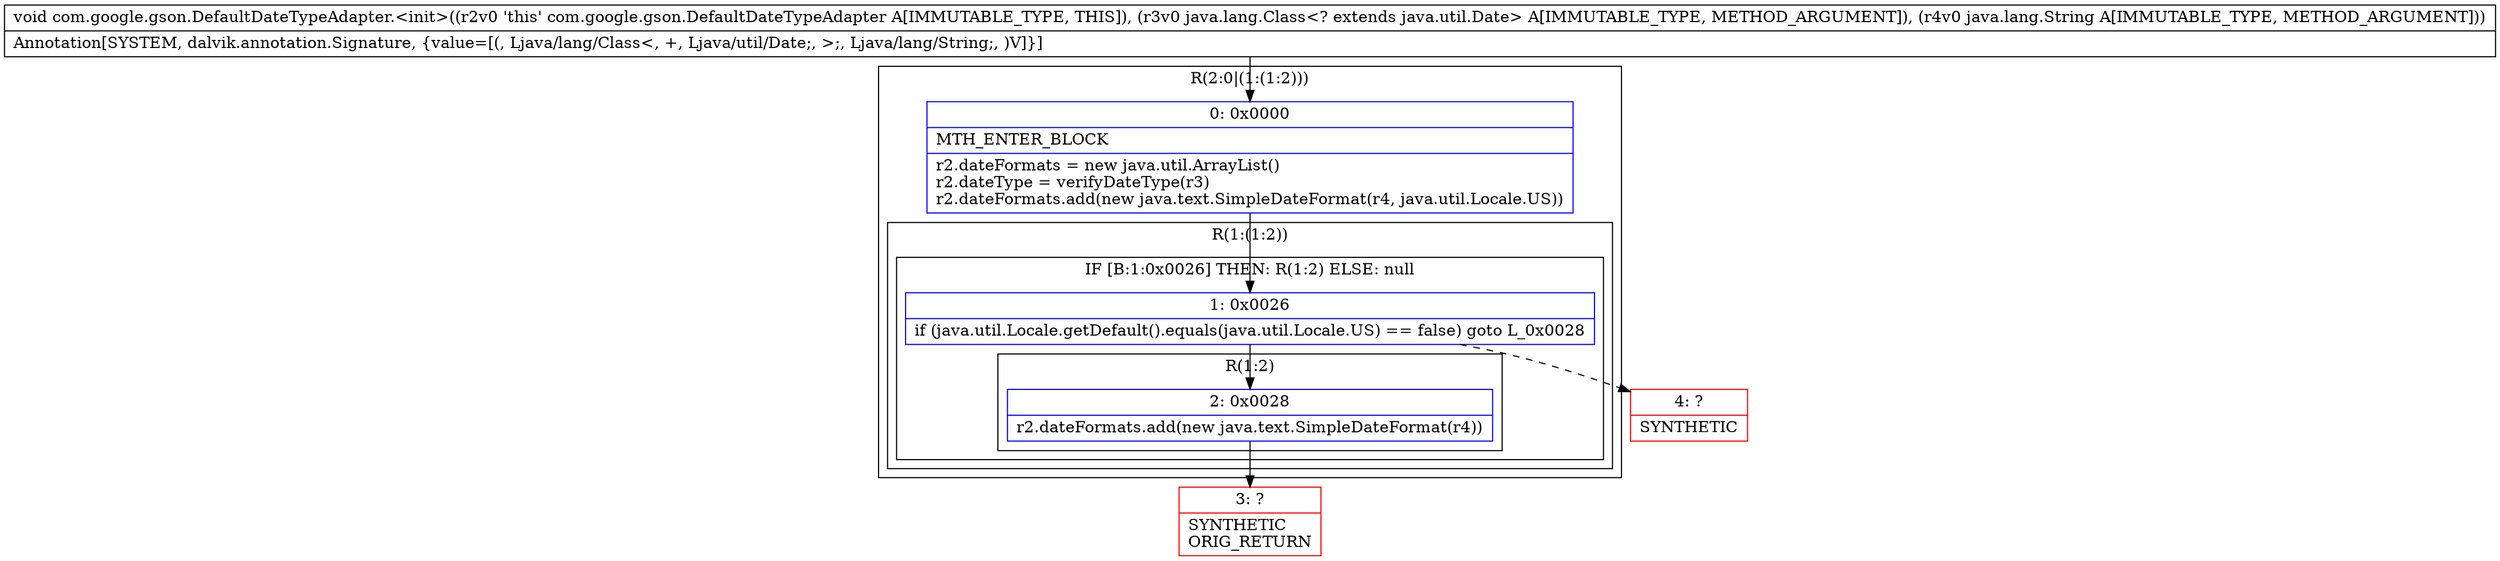 digraph "CFG forcom.google.gson.DefaultDateTypeAdapter.\<init\>(Ljava\/lang\/Class;Ljava\/lang\/String;)V" {
subgraph cluster_Region_781099535 {
label = "R(2:0|(1:(1:2)))";
node [shape=record,color=blue];
Node_0 [shape=record,label="{0\:\ 0x0000|MTH_ENTER_BLOCK\l|r2.dateFormats = new java.util.ArrayList()\lr2.dateType = verifyDateType(r3)\lr2.dateFormats.add(new java.text.SimpleDateFormat(r4, java.util.Locale.US))\l}"];
subgraph cluster_Region_1810835901 {
label = "R(1:(1:2))";
node [shape=record,color=blue];
subgraph cluster_IfRegion_1196589547 {
label = "IF [B:1:0x0026] THEN: R(1:2) ELSE: null";
node [shape=record,color=blue];
Node_1 [shape=record,label="{1\:\ 0x0026|if (java.util.Locale.getDefault().equals(java.util.Locale.US) == false) goto L_0x0028\l}"];
subgraph cluster_Region_1173770335 {
label = "R(1:2)";
node [shape=record,color=blue];
Node_2 [shape=record,label="{2\:\ 0x0028|r2.dateFormats.add(new java.text.SimpleDateFormat(r4))\l}"];
}
}
}
}
Node_3 [shape=record,color=red,label="{3\:\ ?|SYNTHETIC\lORIG_RETURN\l}"];
Node_4 [shape=record,color=red,label="{4\:\ ?|SYNTHETIC\l}"];
MethodNode[shape=record,label="{void com.google.gson.DefaultDateTypeAdapter.\<init\>((r2v0 'this' com.google.gson.DefaultDateTypeAdapter A[IMMUTABLE_TYPE, THIS]), (r3v0 java.lang.Class\<? extends java.util.Date\> A[IMMUTABLE_TYPE, METHOD_ARGUMENT]), (r4v0 java.lang.String A[IMMUTABLE_TYPE, METHOD_ARGUMENT]))  | Annotation[SYSTEM, dalvik.annotation.Signature, \{value=[(, Ljava\/lang\/Class\<, +, Ljava\/util\/Date;, \>;, Ljava\/lang\/String;, )V]\}]\l}"];
MethodNode -> Node_0;
Node_0 -> Node_1;
Node_1 -> Node_2;
Node_1 -> Node_4[style=dashed];
Node_2 -> Node_3;
}

